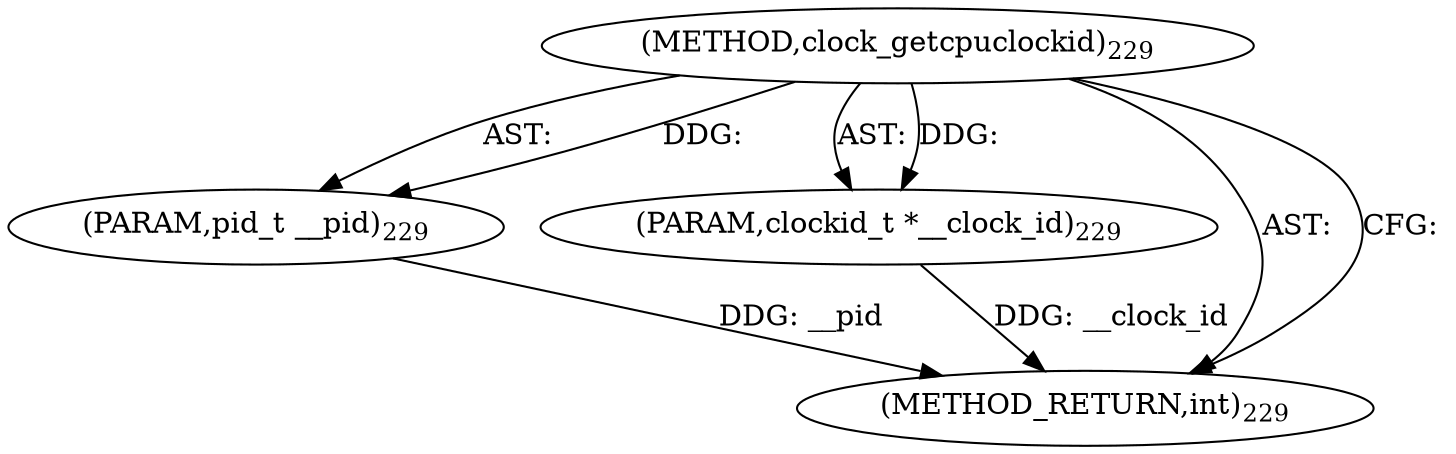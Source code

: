 digraph "clock_getcpuclockid" {  
"7991" [label = <(METHOD,clock_getcpuclockid)<SUB>229</SUB>> ]
"7992" [label = <(PARAM,pid_t __pid)<SUB>229</SUB>> ]
"7993" [label = <(PARAM,clockid_t *__clock_id)<SUB>229</SUB>> ]
"7994" [label = <(METHOD_RETURN,int)<SUB>229</SUB>> ]
  "7991" -> "7992"  [ label = "AST: "] 
  "7991" -> "7993"  [ label = "AST: "] 
  "7991" -> "7994"  [ label = "AST: "] 
  "7991" -> "7994"  [ label = "CFG: "] 
  "7992" -> "7994"  [ label = "DDG: __pid"] 
  "7993" -> "7994"  [ label = "DDG: __clock_id"] 
  "7991" -> "7992"  [ label = "DDG: "] 
  "7991" -> "7993"  [ label = "DDG: "] 
}
